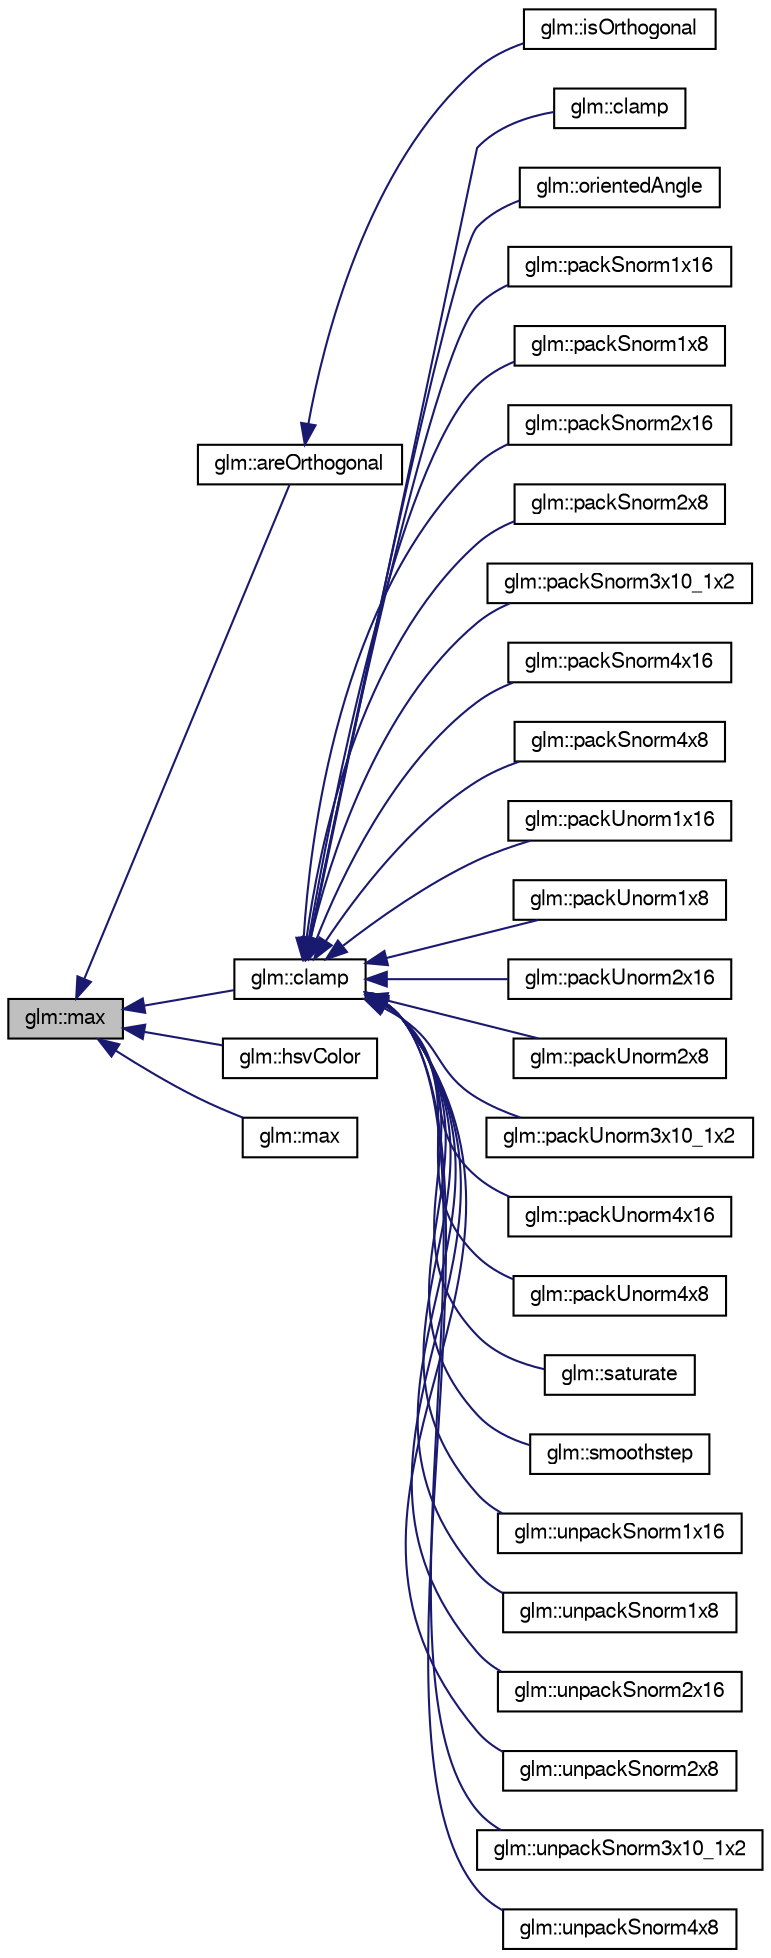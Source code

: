 digraph G
{
  bgcolor="transparent";
  edge [fontname="FreeSans",fontsize=10,labelfontname="FreeSans",labelfontsize=10];
  node [fontname="FreeSans",fontsize=10,shape=record];
  rankdir=LR;
  Node1 [label="glm::max",height=0.2,width=0.4,color="black", fillcolor="grey75", style="filled" fontcolor="black"];
  Node1 -> Node2 [dir=back,color="midnightblue",fontsize=10,style="solid"];
  Node2 [label="glm::areOrthogonal",height=0.2,width=0.4,color="black",URL="$group__gtx__vector__query.html#g9af1cd34fdb7c3cdeb11c0235fe7c468"];
  Node2 -> Node3 [dir=back,color="midnightblue",fontsize=10,style="solid"];
  Node3 [label="glm::isOrthogonal",height=0.2,width=0.4,color="black",URL="$group__gtx__matrix__query.html#gbaeee016acd42f7a58bd1de063a3061b"];
  Node1 -> Node4 [dir=back,color="midnightblue",fontsize=10,style="solid"];
  Node4 [label="glm::clamp",height=0.2,width=0.4,color="black",URL="$group__core__func__common.html#g8b4808983e20c4c74b20e0a025787ab4"];
  Node4 -> Node5 [dir=back,color="midnightblue",fontsize=10,style="solid"];
  Node5 [label="glm::clamp",height=0.2,width=0.4,color="black",URL="$group__gtx__wrap.html#g18e81aeb796ba941505bb883f1efd586"];
  Node4 -> Node6 [dir=back,color="midnightblue",fontsize=10,style="solid"];
  Node6 [label="glm::orientedAngle",height=0.2,width=0.4,color="black",URL="$group__gtx__vector__angle.html#gfd969749b953f7a58da4a2563d06ea36"];
  Node4 -> Node7 [dir=back,color="midnightblue",fontsize=10,style="solid"];
  Node7 [label="glm::packSnorm1x16",height=0.2,width=0.4,color="black",URL="$group__gtc__packing.html#gc29411d6c0f6ed0fe9f0396dfe92e0e8"];
  Node4 -> Node8 [dir=back,color="midnightblue",fontsize=10,style="solid"];
  Node8 [label="glm::packSnorm1x8",height=0.2,width=0.4,color="black",URL="$group__gtc__packing.html#g26b6cd7a35c46c4b6a342f3b97b47423"];
  Node4 -> Node9 [dir=back,color="midnightblue",fontsize=10,style="solid"];
  Node9 [label="glm::packSnorm2x16",height=0.2,width=0.4,color="black",URL="$group__core__func__packing.html#g0c8005de240d6c4ca3d16c7bee25c622"];
  Node4 -> Node10 [dir=back,color="midnightblue",fontsize=10,style="solid"];
  Node10 [label="glm::packSnorm2x8",height=0.2,width=0.4,color="black",URL="$group__gtc__packing.html#g05d08a82923166ec7cd5d0e6154c9953"];
  Node4 -> Node11 [dir=back,color="midnightblue",fontsize=10,style="solid"];
  Node11 [label="glm::packSnorm3x10_1x2",height=0.2,width=0.4,color="black",URL="$group__gtc__packing.html#g0d4157cec37c0312216a7be1cc92df54"];
  Node4 -> Node12 [dir=back,color="midnightblue",fontsize=10,style="solid"];
  Node12 [label="glm::packSnorm4x16",height=0.2,width=0.4,color="black",URL="$group__gtc__packing.html#g9b237d7c66b7a71964e6d1f4dc06539f"];
  Node4 -> Node13 [dir=back,color="midnightblue",fontsize=10,style="solid"];
  Node13 [label="glm::packSnorm4x8",height=0.2,width=0.4,color="black",URL="$group__core__func__packing.html#gfcf25acc0d361c6c696a433aa5dfd16b"];
  Node4 -> Node14 [dir=back,color="midnightblue",fontsize=10,style="solid"];
  Node14 [label="glm::packUnorm1x16",height=0.2,width=0.4,color="black",URL="$group__gtc__packing.html#g60c7d915f5653559ae02c2f79a8c5c1d"];
  Node4 -> Node15 [dir=back,color="midnightblue",fontsize=10,style="solid"];
  Node15 [label="glm::packUnorm1x8",height=0.2,width=0.4,color="black",URL="$group__gtc__packing.html#g2f9963e5d762b10085b280d3662017ba"];
  Node4 -> Node16 [dir=back,color="midnightblue",fontsize=10,style="solid"];
  Node16 [label="glm::packUnorm2x16",height=0.2,width=0.4,color="black",URL="$group__core__func__packing.html#g0659ddaf09727551c7bf51655d2a65cf"];
  Node4 -> Node17 [dir=back,color="midnightblue",fontsize=10,style="solid"];
  Node17 [label="glm::packUnorm2x8",height=0.2,width=0.4,color="black",URL="$group__gtc__packing.html#g833288fc0d4a79f19d0db75a6843bfe6"];
  Node4 -> Node18 [dir=back,color="midnightblue",fontsize=10,style="solid"];
  Node18 [label="glm::packUnorm3x10_1x2",height=0.2,width=0.4,color="black",URL="$group__gtc__packing.html#g2cf2d11b40bd48639110456fd74c2e33"];
  Node4 -> Node19 [dir=back,color="midnightblue",fontsize=10,style="solid"];
  Node19 [label="glm::packUnorm4x16",height=0.2,width=0.4,color="black",URL="$group__gtc__packing.html#gc561f06c908b7302537a8ef29fcb409e"];
  Node4 -> Node20 [dir=back,color="midnightblue",fontsize=10,style="solid"];
  Node20 [label="glm::packUnorm4x8",height=0.2,width=0.4,color="black",URL="$group__core__func__packing.html#g834ee9a9e73dcb0a7c1fc88143f3edb8"];
  Node4 -> Node21 [dir=back,color="midnightblue",fontsize=10,style="solid"];
  Node21 [label="glm::saturate",height=0.2,width=0.4,color="black",URL="$group__gtx__compatibility.html#g3f1e08f6c126c7e3585c36c32c108284",tooltip="Returns clamp(x, 0, 1) for each component in x. (From GLM_GTX_compatibility)."];
  Node4 -> Node22 [dir=back,color="midnightblue",fontsize=10,style="solid"];
  Node22 [label="glm::smoothstep",height=0.2,width=0.4,color="black",URL="$group__core__func__common.html#gcd449790122dcacf69b7e8a53f97fdd8"];
  Node4 -> Node23 [dir=back,color="midnightblue",fontsize=10,style="solid"];
  Node23 [label="glm::unpackSnorm1x16",height=0.2,width=0.4,color="black",URL="$group__gtc__packing.html#g246f451cebf590726324f7a283e3d65e"];
  Node4 -> Node24 [dir=back,color="midnightblue",fontsize=10,style="solid"];
  Node24 [label="glm::unpackSnorm1x8",height=0.2,width=0.4,color="black",URL="$group__gtc__packing.html#g6f2bebf536fbf7c8b97d4b306bb3354e"];
  Node4 -> Node25 [dir=back,color="midnightblue",fontsize=10,style="solid"];
  Node25 [label="glm::unpackSnorm2x16",height=0.2,width=0.4,color="black",URL="$group__core__func__packing.html#ga3f9bd6a71d7bdfab090b9626f2466aa"];
  Node4 -> Node26 [dir=back,color="midnightblue",fontsize=10,style="solid"];
  Node26 [label="glm::unpackSnorm2x8",height=0.2,width=0.4,color="black",URL="$group__gtc__packing.html#g27f30f0281b88e152b0895f5e2ead878"];
  Node4 -> Node27 [dir=back,color="midnightblue",fontsize=10,style="solid"];
  Node27 [label="glm::unpackSnorm3x10_1x2",height=0.2,width=0.4,color="black",URL="$group__gtc__packing.html#g8b8bb827a3743ca553d8702d3e337101"];
  Node4 -> Node28 [dir=back,color="midnightblue",fontsize=10,style="solid"];
  Node28 [label="glm::unpackSnorm4x8",height=0.2,width=0.4,color="black",URL="$group__core__func__packing.html#g126a0deffef1f2d10dd67237981a870b"];
  Node1 -> Node29 [dir=back,color="midnightblue",fontsize=10,style="solid"];
  Node29 [label="glm::hsvColor",height=0.2,width=0.4,color="black",URL="$group__gtx__color__space.html#g2532e85174ba333c4f60127d03d71655"];
  Node1 -> Node30 [dir=back,color="midnightblue",fontsize=10,style="solid"];
  Node30 [label="glm::max",height=0.2,width=0.4,color="black",URL="$group__gtx__extented__min__max.html#g15a13c57e770e4e4058140ce507632c0"];
}
